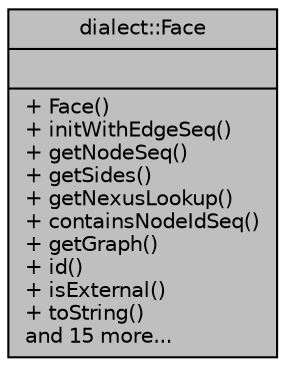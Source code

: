 digraph "dialect::Face"
{
  edge [fontname="Helvetica",fontsize="10",labelfontname="Helvetica",labelfontsize="10"];
  node [fontname="Helvetica",fontsize="10",shape=record];
  Node1 [label="{dialect::Face\n||+ Face()\l+ initWithEdgeSeq()\l+ getNodeSeq()\l+ getSides()\l+ getNexusLookup()\l+ containsNodeIdSeq()\l+ getGraph()\l+ id()\l+ isExternal()\l+ toString()\land 15 more...\l}",height=0.2,width=0.4,color="black", fillcolor="grey75", style="filled", fontcolor="black"];
}
